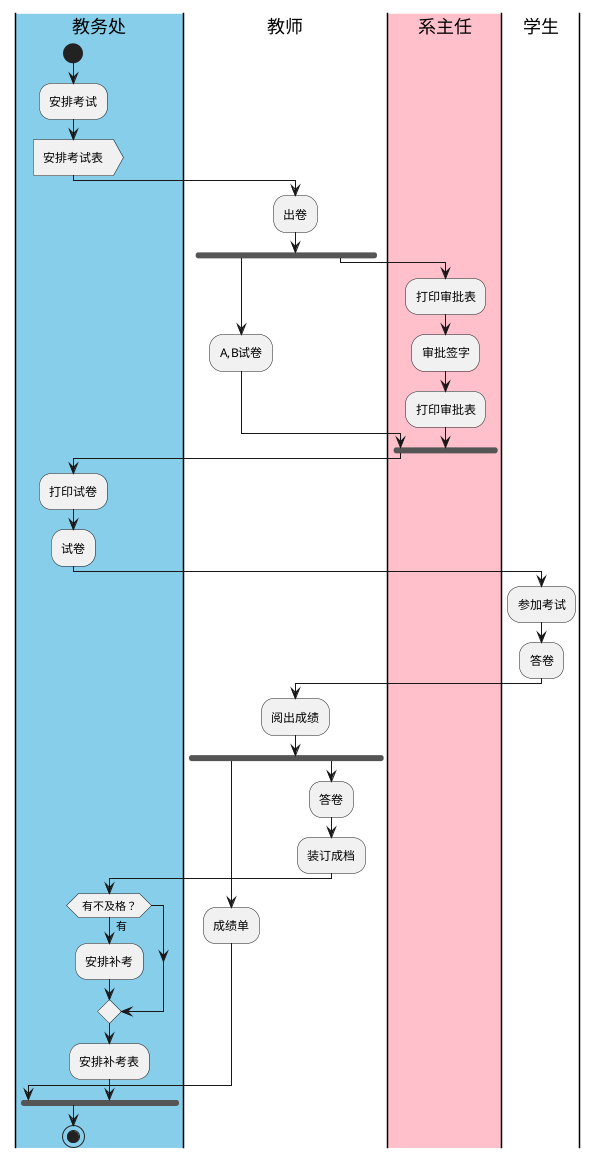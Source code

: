 @startuml
|#skyblue|教务处|
start
:安排考试;
:安排考试表>
|教务处|
|教师|
:出卷;
fork
    :A,B试卷;
|教师|
fork again
|#pink|系主任|
    :打印审批表;
    :审批签字;
    :打印审批表;
|系主任|
end fork
|教务处|
:打印试卷;
:试卷;
|教务处|
|学生|
:参加考试;
:答卷;
|学生|
|教师|
:阅出成绩;
fork
    :成绩单;
fork again
    :答卷;
    :装订成档;
|教师|
|教务处|
    if( 有不及格？ )then( 有 )
        :安排补考;
    endif
    :安排补考表;
|教务处|
end fork
stop
@enduml
